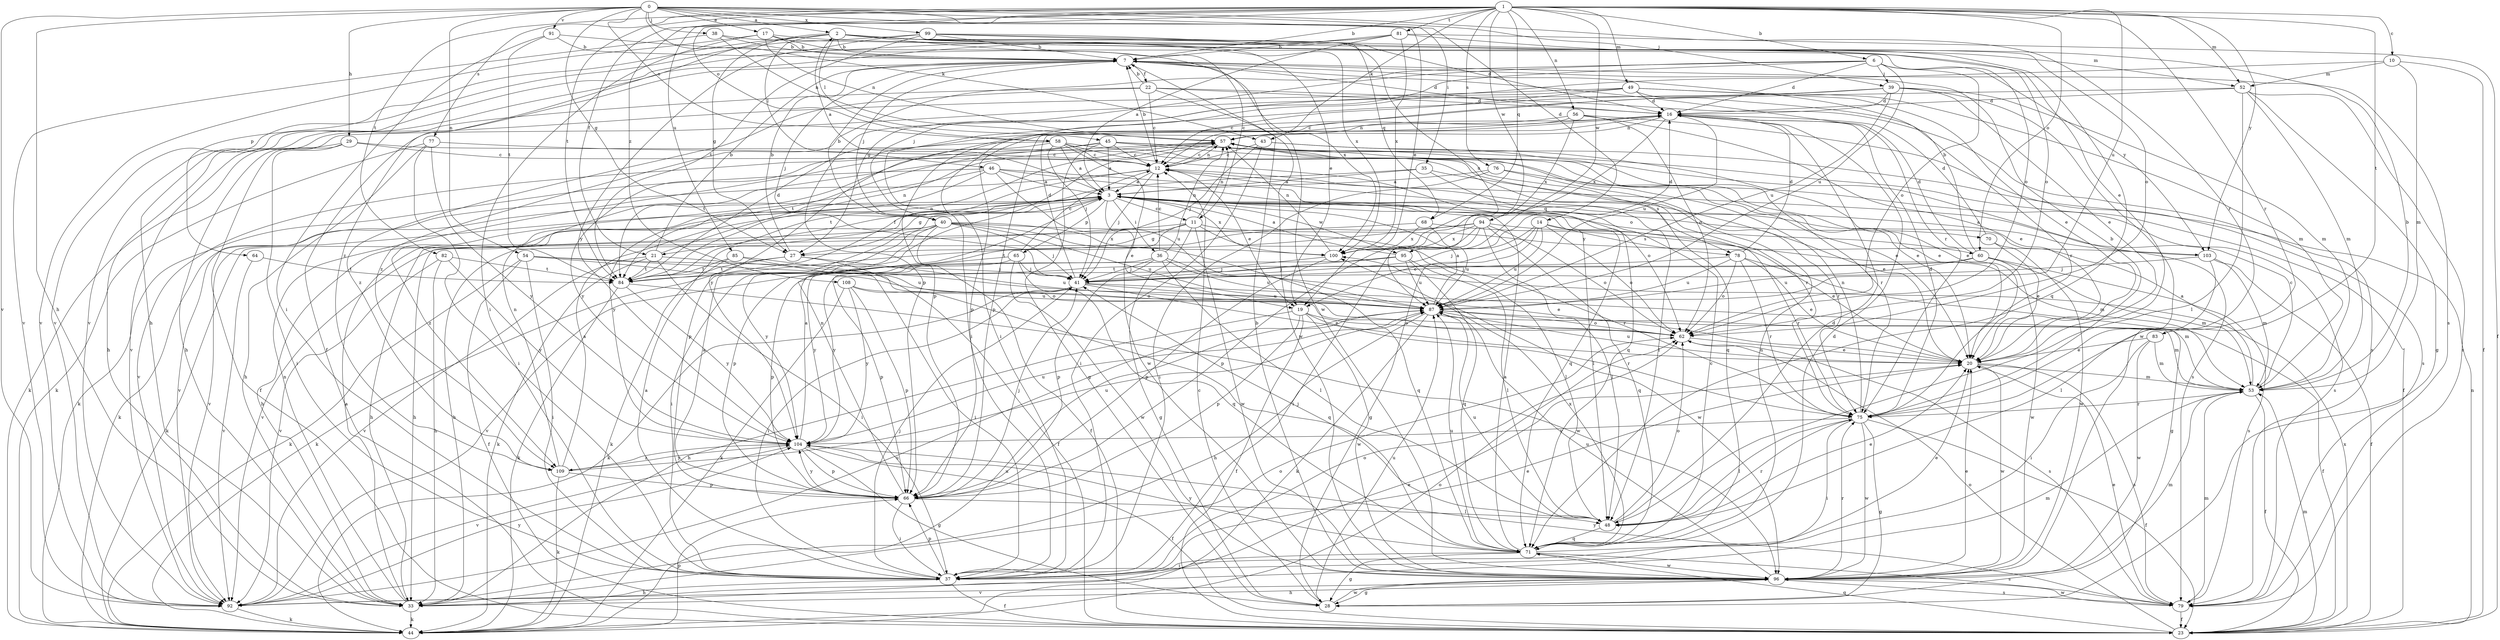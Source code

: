 strict digraph  {
0;
1;
2;
3;
6;
7;
10;
11;
12;
14;
16;
17;
19;
20;
21;
22;
23;
27;
28;
29;
33;
35;
36;
37;
38;
39;
40;
41;
43;
44;
45;
46;
48;
49;
52;
53;
54;
56;
57;
58;
60;
62;
64;
65;
66;
68;
70;
71;
75;
76;
77;
78;
79;
81;
82;
83;
84;
85;
87;
91;
92;
94;
95;
96;
99;
100;
103;
104;
108;
109;
0 -> 2  [label=a];
0 -> 14  [label=d];
0 -> 17  [label=e];
0 -> 19  [label=e];
0 -> 27  [label=g];
0 -> 29  [label=h];
0 -> 33  [label=h];
0 -> 35  [label=i];
0 -> 38  [label=j];
0 -> 39  [label=j];
0 -> 43  [label=k];
0 -> 54  [label=n];
0 -> 58  [label=o];
0 -> 75  [label=r];
0 -> 91  [label=v];
0 -> 92  [label=v];
0 -> 99  [label=x];
1 -> 6  [label=b];
1 -> 7  [label=b];
1 -> 10  [label=c];
1 -> 21  [label=f];
1 -> 43  [label=k];
1 -> 49  [label=m];
1 -> 52  [label=m];
1 -> 56  [label=n];
1 -> 58  [label=o];
1 -> 60  [label=o];
1 -> 68  [label=q];
1 -> 75  [label=r];
1 -> 76  [label=s];
1 -> 77  [label=s];
1 -> 81  [label=t];
1 -> 82  [label=t];
1 -> 83  [label=t];
1 -> 84  [label=t];
1 -> 85  [label=u];
1 -> 87  [label=u];
1 -> 94  [label=w];
1 -> 95  [label=w];
1 -> 103  [label=y];
1 -> 108  [label=z];
2 -> 7  [label=b];
2 -> 11  [label=c];
2 -> 16  [label=d];
2 -> 19  [label=e];
2 -> 27  [label=g];
2 -> 45  [label=l];
2 -> 46  [label=l];
2 -> 52  [label=m];
2 -> 64  [label=p];
2 -> 68  [label=q];
2 -> 100  [label=x];
2 -> 109  [label=z];
3 -> 2  [label=a];
3 -> 11  [label=c];
3 -> 19  [label=e];
3 -> 21  [label=f];
3 -> 27  [label=g];
3 -> 33  [label=h];
3 -> 36  [label=i];
3 -> 44  [label=k];
3 -> 48  [label=l];
3 -> 60  [label=o];
3 -> 65  [label=p];
3 -> 70  [label=q];
3 -> 92  [label=v];
3 -> 95  [label=w];
3 -> 100  [label=x];
6 -> 16  [label=d];
6 -> 27  [label=g];
6 -> 39  [label=j];
6 -> 40  [label=j];
6 -> 62  [label=o];
6 -> 87  [label=u];
6 -> 103  [label=y];
6 -> 109  [label=z];
7 -> 16  [label=d];
7 -> 22  [label=f];
7 -> 23  [label=f];
7 -> 40  [label=j];
7 -> 41  [label=j];
7 -> 75  [label=r];
7 -> 100  [label=x];
10 -> 23  [label=f];
10 -> 52  [label=m];
10 -> 53  [label=m];
10 -> 66  [label=p];
11 -> 27  [label=g];
11 -> 28  [label=g];
11 -> 33  [label=h];
11 -> 48  [label=l];
11 -> 57  [label=n];
11 -> 66  [label=p];
11 -> 96  [label=w];
11 -> 103  [label=y];
12 -> 3  [label=a];
12 -> 7  [label=b];
12 -> 19  [label=e];
12 -> 41  [label=j];
12 -> 57  [label=n];
12 -> 78  [label=s];
12 -> 84  [label=t];
12 -> 92  [label=v];
14 -> 19  [label=e];
14 -> 28  [label=g];
14 -> 41  [label=j];
14 -> 62  [label=o];
14 -> 75  [label=r];
14 -> 78  [label=s];
14 -> 87  [label=u];
16 -> 57  [label=n];
16 -> 66  [label=p];
16 -> 87  [label=u];
16 -> 100  [label=x];
16 -> 104  [label=y];
17 -> 7  [label=b];
17 -> 37  [label=i];
17 -> 57  [label=n];
17 -> 62  [label=o];
17 -> 92  [label=v];
17 -> 96  [label=w];
19 -> 23  [label=f];
19 -> 33  [label=h];
19 -> 62  [label=o];
19 -> 66  [label=p];
19 -> 75  [label=r];
19 -> 96  [label=w];
20 -> 53  [label=m];
20 -> 79  [label=s];
20 -> 87  [label=u];
20 -> 96  [label=w];
21 -> 7  [label=b];
21 -> 20  [label=e];
21 -> 37  [label=i];
21 -> 44  [label=k];
21 -> 57  [label=n];
21 -> 84  [label=t];
21 -> 92  [label=v];
22 -> 7  [label=b];
22 -> 12  [label=c];
22 -> 16  [label=d];
22 -> 33  [label=h];
22 -> 79  [label=s];
22 -> 96  [label=w];
22 -> 109  [label=z];
23 -> 53  [label=m];
23 -> 57  [label=n];
23 -> 62  [label=o];
23 -> 71  [label=q];
23 -> 100  [label=x];
27 -> 7  [label=b];
27 -> 23  [label=f];
27 -> 44  [label=k];
27 -> 84  [label=t];
27 -> 87  [label=u];
28 -> 12  [label=c];
28 -> 87  [label=u];
28 -> 96  [label=w];
29 -> 12  [label=c];
29 -> 20  [label=e];
29 -> 23  [label=f];
29 -> 37  [label=i];
29 -> 44  [label=k];
33 -> 3  [label=a];
33 -> 20  [label=e];
33 -> 44  [label=k];
33 -> 57  [label=n];
33 -> 62  [label=o];
35 -> 3  [label=a];
35 -> 20  [label=e];
35 -> 48  [label=l];
35 -> 66  [label=p];
36 -> 12  [label=c];
36 -> 41  [label=j];
36 -> 48  [label=l];
36 -> 57  [label=n];
36 -> 66  [label=p];
36 -> 87  [label=u];
36 -> 96  [label=w];
36 -> 104  [label=y];
37 -> 3  [label=a];
37 -> 20  [label=e];
37 -> 23  [label=f];
37 -> 33  [label=h];
37 -> 41  [label=j];
37 -> 62  [label=o];
37 -> 66  [label=p];
38 -> 7  [label=b];
38 -> 20  [label=e];
38 -> 57  [label=n];
38 -> 92  [label=v];
39 -> 12  [label=c];
39 -> 16  [label=d];
39 -> 20  [label=e];
39 -> 33  [label=h];
39 -> 37  [label=i];
39 -> 53  [label=m];
39 -> 87  [label=u];
39 -> 96  [label=w];
40 -> 7  [label=b];
40 -> 23  [label=f];
40 -> 33  [label=h];
40 -> 37  [label=i];
40 -> 41  [label=j];
40 -> 44  [label=k];
40 -> 71  [label=q];
40 -> 75  [label=r];
40 -> 87  [label=u];
40 -> 100  [label=x];
40 -> 104  [label=y];
41 -> 16  [label=d];
41 -> 20  [label=e];
41 -> 37  [label=i];
41 -> 44  [label=k];
41 -> 53  [label=m];
41 -> 87  [label=u];
43 -> 12  [label=c];
43 -> 20  [label=e];
43 -> 37  [label=i];
43 -> 41  [label=j];
43 -> 75  [label=r];
44 -> 62  [label=o];
44 -> 66  [label=p];
44 -> 87  [label=u];
45 -> 3  [label=a];
45 -> 12  [label=c];
45 -> 20  [label=e];
45 -> 28  [label=g];
45 -> 75  [label=r];
45 -> 79  [label=s];
45 -> 84  [label=t];
45 -> 104  [label=y];
46 -> 3  [label=a];
46 -> 44  [label=k];
46 -> 62  [label=o];
46 -> 71  [label=q];
46 -> 87  [label=u];
46 -> 104  [label=y];
46 -> 109  [label=z];
48 -> 16  [label=d];
48 -> 20  [label=e];
48 -> 41  [label=j];
48 -> 62  [label=o];
48 -> 71  [label=q];
48 -> 75  [label=r];
48 -> 87  [label=u];
49 -> 12  [label=c];
49 -> 16  [label=d];
49 -> 20  [label=e];
49 -> 37  [label=i];
49 -> 53  [label=m];
49 -> 75  [label=r];
49 -> 92  [label=v];
52 -> 16  [label=d];
52 -> 28  [label=g];
52 -> 48  [label=l];
52 -> 53  [label=m];
52 -> 66  [label=p];
52 -> 79  [label=s];
53 -> 3  [label=a];
53 -> 7  [label=b];
53 -> 12  [label=c];
53 -> 23  [label=f];
53 -> 75  [label=r];
54 -> 23  [label=f];
54 -> 37  [label=i];
54 -> 41  [label=j];
54 -> 44  [label=k];
54 -> 62  [label=o];
54 -> 87  [label=u];
56 -> 20  [label=e];
56 -> 57  [label=n];
56 -> 62  [label=o];
56 -> 66  [label=p];
56 -> 79  [label=s];
56 -> 100  [label=x];
57 -> 12  [label=c];
57 -> 23  [label=f];
57 -> 71  [label=q];
58 -> 3  [label=a];
58 -> 12  [label=c];
58 -> 20  [label=e];
58 -> 41  [label=j];
58 -> 71  [label=q];
58 -> 84  [label=t];
58 -> 92  [label=v];
58 -> 96  [label=w];
60 -> 7  [label=b];
60 -> 16  [label=d];
60 -> 53  [label=m];
60 -> 79  [label=s];
60 -> 84  [label=t];
60 -> 87  [label=u];
60 -> 96  [label=w];
60 -> 104  [label=y];
62 -> 20  [label=e];
62 -> 79  [label=s];
64 -> 84  [label=t];
64 -> 92  [label=v];
65 -> 12  [label=c];
65 -> 41  [label=j];
65 -> 66  [label=p];
65 -> 71  [label=q];
65 -> 92  [label=v];
65 -> 96  [label=w];
66 -> 3  [label=a];
66 -> 37  [label=i];
66 -> 41  [label=j];
66 -> 48  [label=l];
66 -> 57  [label=n];
66 -> 104  [label=y];
68 -> 53  [label=m];
68 -> 87  [label=u];
68 -> 92  [label=v];
68 -> 100  [label=x];
70 -> 16  [label=d];
70 -> 20  [label=e];
70 -> 96  [label=w];
71 -> 3  [label=a];
71 -> 12  [label=c];
71 -> 16  [label=d];
71 -> 20  [label=e];
71 -> 28  [label=g];
71 -> 37  [label=i];
71 -> 57  [label=n];
71 -> 79  [label=s];
71 -> 87  [label=u];
71 -> 96  [label=w];
71 -> 100  [label=x];
71 -> 104  [label=y];
75 -> 7  [label=b];
75 -> 16  [label=d];
75 -> 23  [label=f];
75 -> 28  [label=g];
75 -> 37  [label=i];
75 -> 48  [label=l];
75 -> 57  [label=n];
75 -> 96  [label=w];
75 -> 104  [label=y];
76 -> 3  [label=a];
76 -> 37  [label=i];
76 -> 75  [label=r];
76 -> 79  [label=s];
77 -> 12  [label=c];
77 -> 33  [label=h];
77 -> 37  [label=i];
77 -> 44  [label=k];
77 -> 104  [label=y];
78 -> 16  [label=d];
78 -> 20  [label=e];
78 -> 28  [label=g];
78 -> 41  [label=j];
78 -> 62  [label=o];
78 -> 75  [label=r];
78 -> 87  [label=u];
79 -> 20  [label=e];
79 -> 23  [label=f];
79 -> 53  [label=m];
79 -> 96  [label=w];
79 -> 104  [label=y];
81 -> 3  [label=a];
81 -> 7  [label=b];
81 -> 23  [label=f];
81 -> 33  [label=h];
81 -> 62  [label=o];
81 -> 92  [label=v];
81 -> 100  [label=x];
82 -> 33  [label=h];
82 -> 84  [label=t];
82 -> 92  [label=v];
82 -> 104  [label=y];
83 -> 20  [label=e];
83 -> 37  [label=i];
83 -> 53  [label=m];
83 -> 96  [label=w];
84 -> 16  [label=d];
84 -> 44  [label=k];
84 -> 57  [label=n];
84 -> 96  [label=w];
84 -> 104  [label=y];
85 -> 37  [label=i];
85 -> 44  [label=k];
85 -> 62  [label=o];
85 -> 84  [label=t];
87 -> 3  [label=a];
87 -> 23  [label=f];
87 -> 33  [label=h];
87 -> 44  [label=k];
87 -> 53  [label=m];
87 -> 62  [label=o];
91 -> 7  [label=b];
91 -> 37  [label=i];
91 -> 62  [label=o];
91 -> 84  [label=t];
92 -> 44  [label=k];
92 -> 53  [label=m];
92 -> 87  [label=u];
92 -> 104  [label=y];
94 -> 20  [label=e];
94 -> 33  [label=h];
94 -> 37  [label=i];
94 -> 48  [label=l];
94 -> 62  [label=o];
94 -> 66  [label=p];
94 -> 71  [label=q];
94 -> 84  [label=t];
94 -> 100  [label=x];
95 -> 3  [label=a];
95 -> 16  [label=d];
95 -> 41  [label=j];
95 -> 48  [label=l];
95 -> 66  [label=p];
95 -> 71  [label=q];
95 -> 87  [label=u];
96 -> 7  [label=b];
96 -> 20  [label=e];
96 -> 28  [label=g];
96 -> 33  [label=h];
96 -> 53  [label=m];
96 -> 75  [label=r];
96 -> 79  [label=s];
96 -> 87  [label=u];
96 -> 92  [label=v];
99 -> 7  [label=b];
99 -> 71  [label=q];
99 -> 79  [label=s];
99 -> 84  [label=t];
99 -> 87  [label=u];
99 -> 92  [label=v];
99 -> 104  [label=y];
100 -> 41  [label=j];
100 -> 57  [label=n];
100 -> 66  [label=p];
103 -> 3  [label=a];
103 -> 23  [label=f];
103 -> 41  [label=j];
103 -> 48  [label=l];
103 -> 53  [label=m];
104 -> 3  [label=a];
104 -> 23  [label=f];
104 -> 28  [label=g];
104 -> 66  [label=p];
104 -> 87  [label=u];
104 -> 92  [label=v];
104 -> 109  [label=z];
108 -> 44  [label=k];
108 -> 66  [label=p];
108 -> 71  [label=q];
108 -> 87  [label=u];
108 -> 104  [label=y];
109 -> 3  [label=a];
109 -> 44  [label=k];
109 -> 57  [label=n];
109 -> 66  [label=p];
109 -> 87  [label=u];
109 -> 104  [label=y];
}
